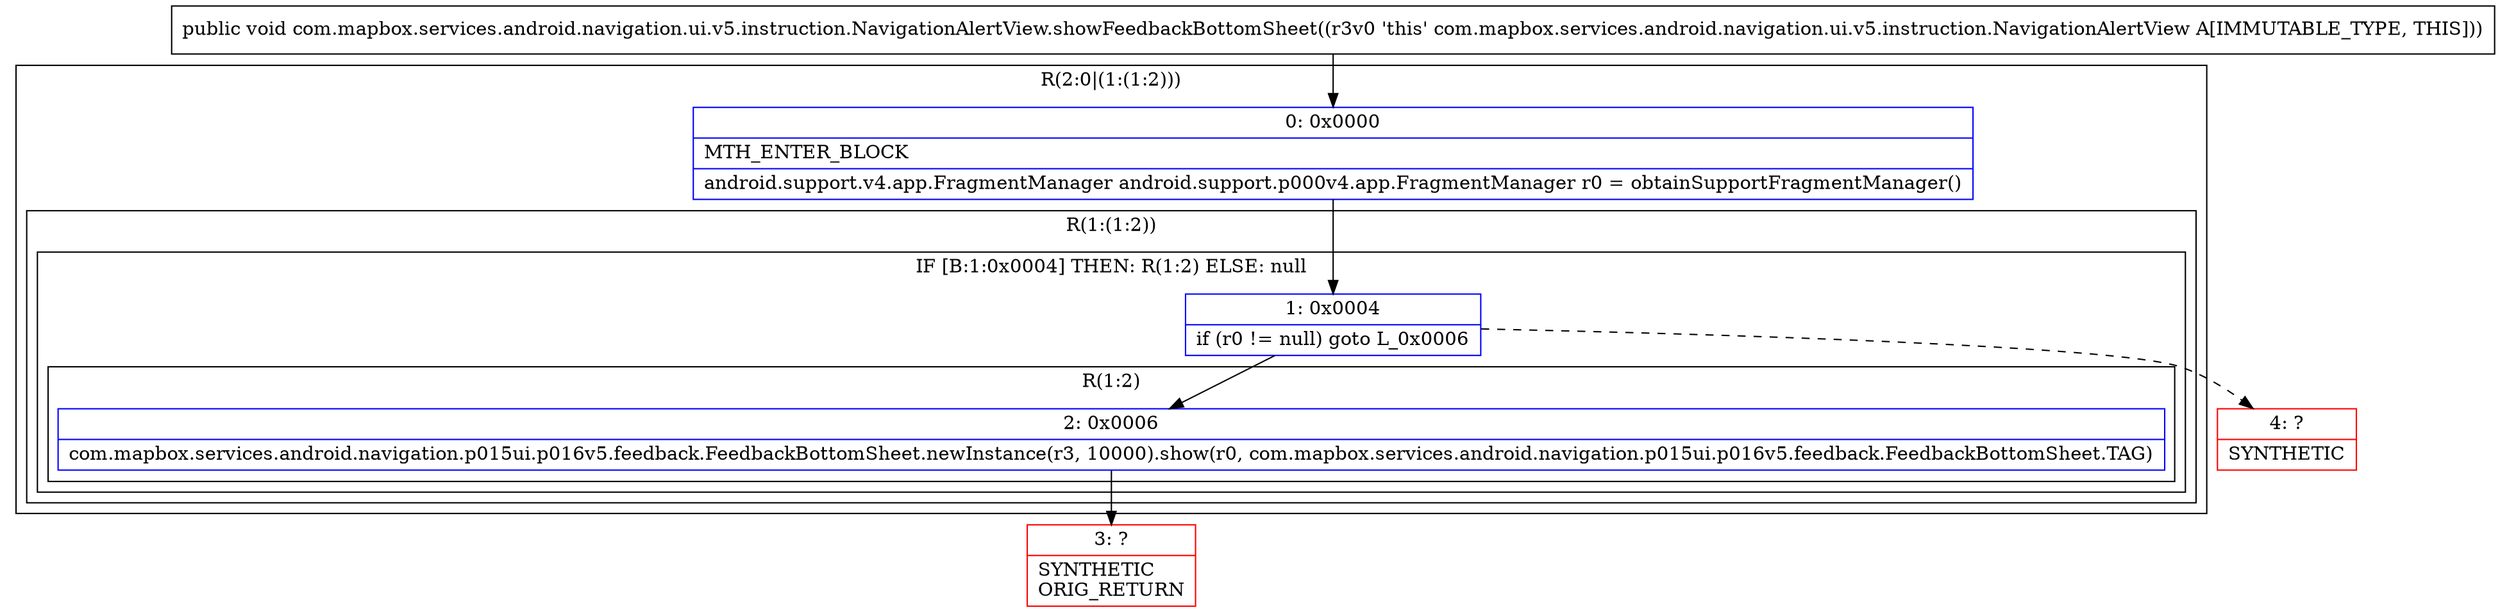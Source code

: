 digraph "CFG forcom.mapbox.services.android.navigation.ui.v5.instruction.NavigationAlertView.showFeedbackBottomSheet()V" {
subgraph cluster_Region_1820131146 {
label = "R(2:0|(1:(1:2)))";
node [shape=record,color=blue];
Node_0 [shape=record,label="{0\:\ 0x0000|MTH_ENTER_BLOCK\l|android.support.v4.app.FragmentManager android.support.p000v4.app.FragmentManager r0 = obtainSupportFragmentManager()\l}"];
subgraph cluster_Region_480278090 {
label = "R(1:(1:2))";
node [shape=record,color=blue];
subgraph cluster_IfRegion_1935587183 {
label = "IF [B:1:0x0004] THEN: R(1:2) ELSE: null";
node [shape=record,color=blue];
Node_1 [shape=record,label="{1\:\ 0x0004|if (r0 != null) goto L_0x0006\l}"];
subgraph cluster_Region_243053818 {
label = "R(1:2)";
node [shape=record,color=blue];
Node_2 [shape=record,label="{2\:\ 0x0006|com.mapbox.services.android.navigation.p015ui.p016v5.feedback.FeedbackBottomSheet.newInstance(r3, 10000).show(r0, com.mapbox.services.android.navigation.p015ui.p016v5.feedback.FeedbackBottomSheet.TAG)\l}"];
}
}
}
}
Node_3 [shape=record,color=red,label="{3\:\ ?|SYNTHETIC\lORIG_RETURN\l}"];
Node_4 [shape=record,color=red,label="{4\:\ ?|SYNTHETIC\l}"];
MethodNode[shape=record,label="{public void com.mapbox.services.android.navigation.ui.v5.instruction.NavigationAlertView.showFeedbackBottomSheet((r3v0 'this' com.mapbox.services.android.navigation.ui.v5.instruction.NavigationAlertView A[IMMUTABLE_TYPE, THIS])) }"];
MethodNode -> Node_0;
Node_0 -> Node_1;
Node_1 -> Node_2;
Node_1 -> Node_4[style=dashed];
Node_2 -> Node_3;
}

